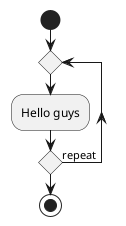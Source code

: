  @startuml
:Enter;
if (Condition 0?) then (yes)
:Action 0]
else (no)
if (Condition 1?) then (yes)
if (Condition 2?) then (yes)
:Action 1]
else (no)
:Action 2]
endif
else (no)
:Action 3]
endif
endif
:Exit;
@enduml
 

while dd
dd
endwhile


@startuml
start
repeat
:Hello guys;
repeat while() is (repeat)
/'I would like to write on this arrow'/
stop
@enduml

• <s>, <del>, <strike>
• <font color="#AAAAAA"> or <font color="colorName">
• <color:#AAAAAA> or <size:nn>
• <img src="file"> or <img:file> 
      
AliceBlue
AntiqueWhite
